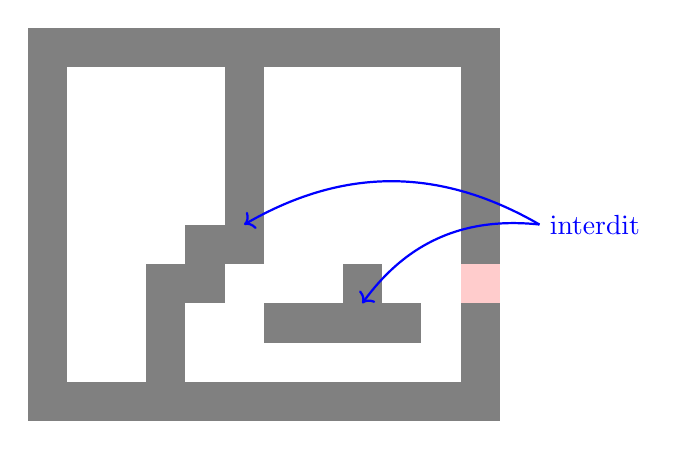 ﻿\begin{tikzpicture}[scale=0.5]

\fill[gray] (-1,-1) rectangle ++(12,1);
\fill[gray] (-1,8) rectangle ++(12,1);
\fill[gray] (0,0) rectangle ++(-1,8);
\fill[gray] (10,0) rectangle ++(1,8);



\fill[gray] (5,1) rectangle ++(4,1);
\fill[gray] (7,2) rectangle ++(1,1);

\fill[gray] (2,0) rectangle ++(1,3);
\fill[gray] (3,2) rectangle ++(1,2);
\fill[gray] (4,3) rectangle ++(1,5);

\fill[red!20] (10,2) rectangle ++ (1,1); % node[black, below right]{sortie};

\draw[<-=latex,blue,thick] (4.5,4) to[bend left] (12,4) node[right]{interdit};
\draw[<-=latex,blue,thick] (7.5,2) to[bend left] (12,4); % node[right]{interdit};
\end{tikzpicture}
